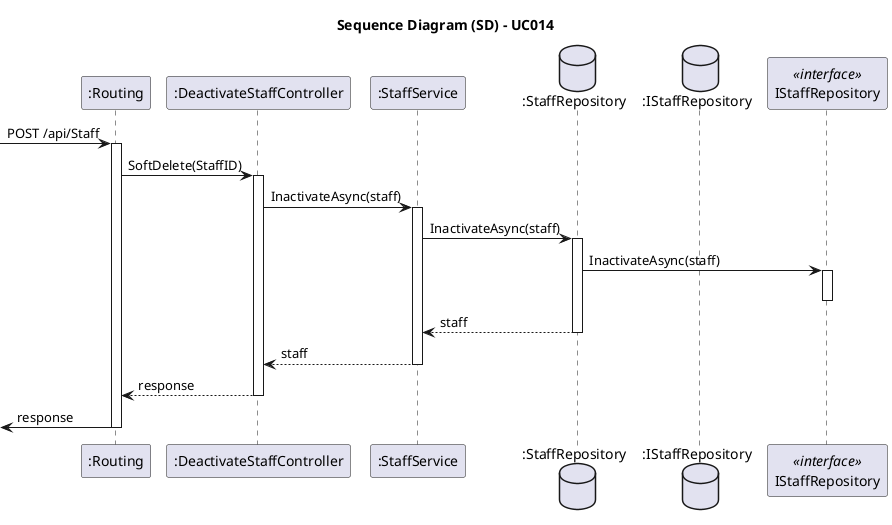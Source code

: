 @startuml
skinparam packageStyle rectangle
skinparam shadowing false
skinparam linetype polyline

skinparam classAttributeIconSize 0

title Sequence Diagram (SD) - UC014

participant ":Routing" as Routing
participant ":DeactivateStaffController" as Controller
participant ":StaffService" as Service
database ":StaffRepository" as Repository
database ":IStaffRepository" as IRepository
participant IStaffRepository as InterfaceStaffRepository <<interface>>

-> Routing: POST /api/Staff
activate Routing

Routing -> Controller: SoftDelete(StaffID)
activate Controller

    Controller -> Service: InactivateAsync(staff)
    activate Service

        Service -> Repository: InactivateAsync(staff)
        activate Repository

            Repository -> InterfaceStaffRepository: InactivateAsync(staff)
            activate InterfaceStaffRepository
            deactivate InterfaceStaffRepository

        Repository --> Service: staff
        deactivate Repository

    Service --> Controller: staff
    deactivate Service

Controller --> Routing: response 
deactivate Controller

<- Routing: response
deactivate Routing

@enduml